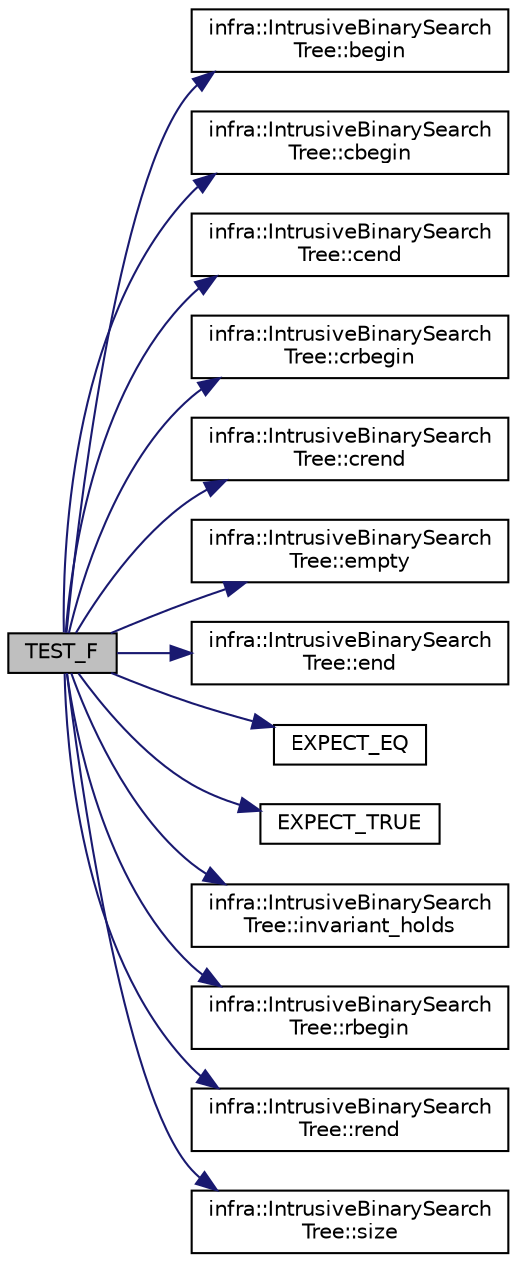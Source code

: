 digraph "TEST_F"
{
 // INTERACTIVE_SVG=YES
  edge [fontname="Helvetica",fontsize="10",labelfontname="Helvetica",labelfontsize="10"];
  node [fontname="Helvetica",fontsize="10",shape=record];
  rankdir="LR";
  Node19 [label="TEST_F",height=0.2,width=0.4,color="black", fillcolor="grey75", style="filled", fontcolor="black"];
  Node19 -> Node20 [color="midnightblue",fontsize="10",style="solid",fontname="Helvetica"];
  Node20 [label="infra::IntrusiveBinarySearch\lTree::begin",height=0.2,width=0.4,color="black", fillcolor="white", style="filled",URL="$d4/dc7/classinfra_1_1_intrusive_binary_search_tree.html#aa7614b0cc27550ac336920d5690fcb0a"];
  Node19 -> Node21 [color="midnightblue",fontsize="10",style="solid",fontname="Helvetica"];
  Node21 [label="infra::IntrusiveBinarySearch\lTree::cbegin",height=0.2,width=0.4,color="black", fillcolor="white", style="filled",URL="$d4/dc7/classinfra_1_1_intrusive_binary_search_tree.html#a8fc735869a039c84687e7e686269b3a9"];
  Node19 -> Node22 [color="midnightblue",fontsize="10",style="solid",fontname="Helvetica"];
  Node22 [label="infra::IntrusiveBinarySearch\lTree::cend",height=0.2,width=0.4,color="black", fillcolor="white", style="filled",URL="$d4/dc7/classinfra_1_1_intrusive_binary_search_tree.html#af4d9170c871d4db156a71d57ac3b07b0"];
  Node19 -> Node23 [color="midnightblue",fontsize="10",style="solid",fontname="Helvetica"];
  Node23 [label="infra::IntrusiveBinarySearch\lTree::crbegin",height=0.2,width=0.4,color="black", fillcolor="white", style="filled",URL="$d4/dc7/classinfra_1_1_intrusive_binary_search_tree.html#a3ec59a1c9d338b44150921631161757c"];
  Node19 -> Node24 [color="midnightblue",fontsize="10",style="solid",fontname="Helvetica"];
  Node24 [label="infra::IntrusiveBinarySearch\lTree::crend",height=0.2,width=0.4,color="black", fillcolor="white", style="filled",URL="$d4/dc7/classinfra_1_1_intrusive_binary_search_tree.html#abad2ea891c2118747e553783a2fcef15"];
  Node19 -> Node25 [color="midnightblue",fontsize="10",style="solid",fontname="Helvetica"];
  Node25 [label="infra::IntrusiveBinarySearch\lTree::empty",height=0.2,width=0.4,color="black", fillcolor="white", style="filled",URL="$d4/dc7/classinfra_1_1_intrusive_binary_search_tree.html#a978ac44a4740002aa819878aff9bc417"];
  Node19 -> Node26 [color="midnightblue",fontsize="10",style="solid",fontname="Helvetica"];
  Node26 [label="infra::IntrusiveBinarySearch\lTree::end",height=0.2,width=0.4,color="black", fillcolor="white", style="filled",URL="$d4/dc7/classinfra_1_1_intrusive_binary_search_tree.html#a272c0796f81119e8a787176b23dee78a"];
  Node19 -> Node27 [color="midnightblue",fontsize="10",style="solid",fontname="Helvetica"];
  Node27 [label="EXPECT_EQ",height=0.2,width=0.4,color="black", fillcolor="white", style="filled",URL="$d6/def/_test_json_8cpp.html#a82745227e2f0a8edbb4ae630d88a8e86"];
  Node19 -> Node28 [color="midnightblue",fontsize="10",style="solid",fontname="Helvetica"];
  Node28 [label="EXPECT_TRUE",height=0.2,width=0.4,color="black", fillcolor="white", style="filled",URL="$d6/def/_test_json_8cpp.html#a84dbe6e62bbec23a120a258315c7b6dc"];
  Node19 -> Node29 [color="midnightblue",fontsize="10",style="solid",fontname="Helvetica"];
  Node29 [label="infra::IntrusiveBinarySearch\lTree::invariant_holds",height=0.2,width=0.4,color="black", fillcolor="white", style="filled",URL="$d4/dc7/classinfra_1_1_intrusive_binary_search_tree.html#acdad2d9145618fab2be04b48772a40aa"];
  Node19 -> Node30 [color="midnightblue",fontsize="10",style="solid",fontname="Helvetica"];
  Node30 [label="infra::IntrusiveBinarySearch\lTree::rbegin",height=0.2,width=0.4,color="black", fillcolor="white", style="filled",URL="$d4/dc7/classinfra_1_1_intrusive_binary_search_tree.html#a5eae72c50026a90e0e2ba57bb0e3e00a"];
  Node19 -> Node31 [color="midnightblue",fontsize="10",style="solid",fontname="Helvetica"];
  Node31 [label="infra::IntrusiveBinarySearch\lTree::rend",height=0.2,width=0.4,color="black", fillcolor="white", style="filled",URL="$d4/dc7/classinfra_1_1_intrusive_binary_search_tree.html#a648b5ab7acb4bc9a642ab18bc9db0ff3"];
  Node19 -> Node32 [color="midnightblue",fontsize="10",style="solid",fontname="Helvetica"];
  Node32 [label="infra::IntrusiveBinarySearch\lTree::size",height=0.2,width=0.4,color="black", fillcolor="white", style="filled",URL="$d4/dc7/classinfra_1_1_intrusive_binary_search_tree.html#a3b99f487816e2362abee765ef63a781d"];
}
